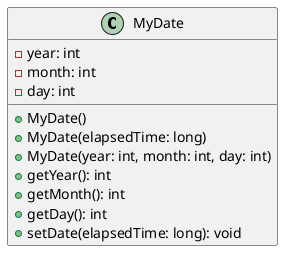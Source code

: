@startuml
class MyDate {
- year: int
- month: int
- day: int
+ MyDate()
+ MyDate(elapsedTime: long)
+ MyDate(year: int, month: int, day: int)
+ getYear(): int
+ getMonth(): int
+ getDay(): int
+ setDate(elapsedTime: long): void
}
@enduml